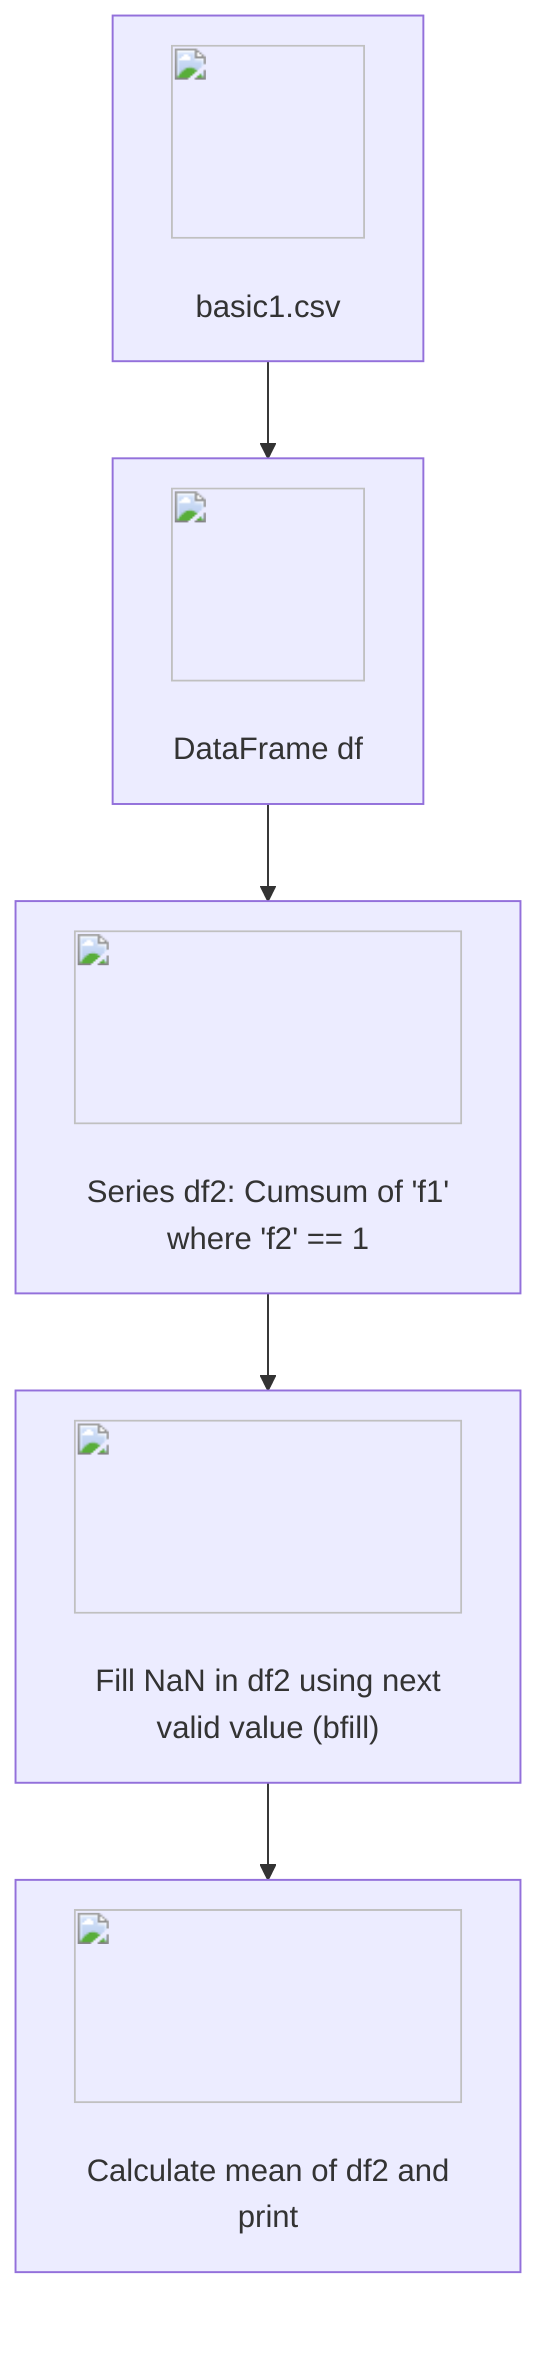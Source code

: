 %% This is a Mermaid Diagram representing the workflow.
flowchart TD
    %% Node for Data Source
    A["<img src='icons/file.svg' width=100 height=100/> <br/> basic1.csv"]
    %% Node for importing the CSV file into a DataFrame
    B["<img src='icons/table.svg' width=100 height=100/> <br/> DataFrame df"]
    %% Node for creating df2 as a cumulative sum of specific conditions
    C["<img src='dummy_plots/lineplot_template.svg' width=100 height=100/> <br/> Series df2: Cumsum of 'f1' where 'f2' == 1"]
    %% Node for filling NaN values in df2
    D["<img src='dummy_plots/scatter_plot_template.svg' width=100 height=100/> <br/> Fill NaN in df2 using next valid value (bfill)"]
    %% Node for calculating and printing the mean
    E["<img src='dummy_plots/barplot_template.svg' width=100 height=100/> <br/> Calculate mean of df2 and print"]

    %% Define the data flow
    A --> B
    B --> C
    C --> D
    D --> E